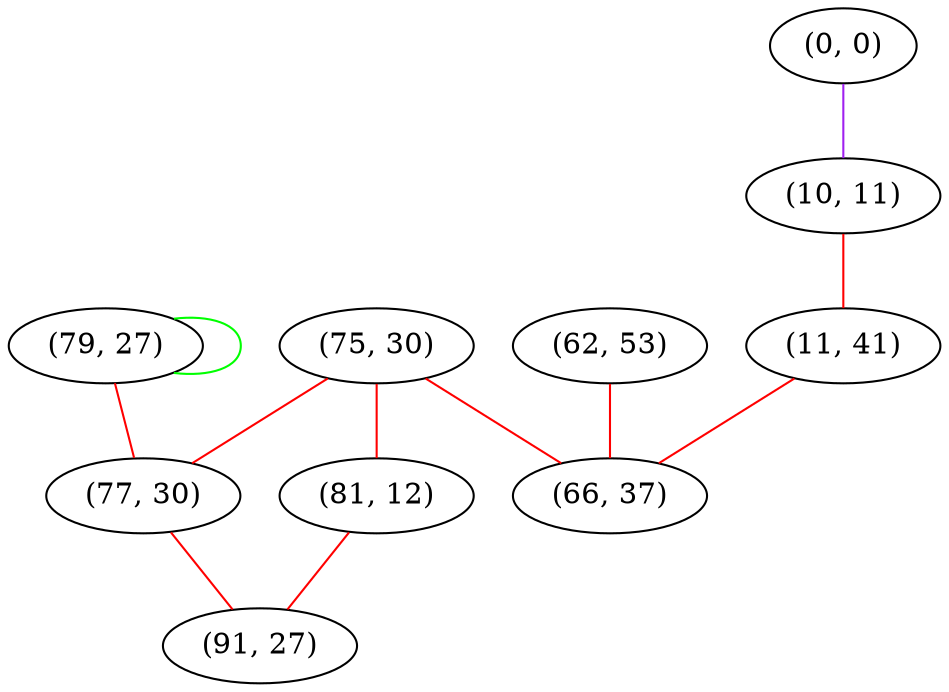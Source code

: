 graph "" {
"(79, 27)";
"(0, 0)";
"(10, 11)";
"(62, 53)";
"(75, 30)";
"(11, 41)";
"(81, 12)";
"(77, 30)";
"(66, 37)";
"(91, 27)";
"(79, 27)" -- "(77, 30)"  [color=red, key=0, weight=1];
"(79, 27)" -- "(79, 27)"  [color=green, key=0, weight=2];
"(0, 0)" -- "(10, 11)"  [color=purple, key=0, weight=4];
"(10, 11)" -- "(11, 41)"  [color=red, key=0, weight=1];
"(62, 53)" -- "(66, 37)"  [color=red, key=0, weight=1];
"(75, 30)" -- "(77, 30)"  [color=red, key=0, weight=1];
"(75, 30)" -- "(66, 37)"  [color=red, key=0, weight=1];
"(75, 30)" -- "(81, 12)"  [color=red, key=0, weight=1];
"(11, 41)" -- "(66, 37)"  [color=red, key=0, weight=1];
"(81, 12)" -- "(91, 27)"  [color=red, key=0, weight=1];
"(77, 30)" -- "(91, 27)"  [color=red, key=0, weight=1];
}
